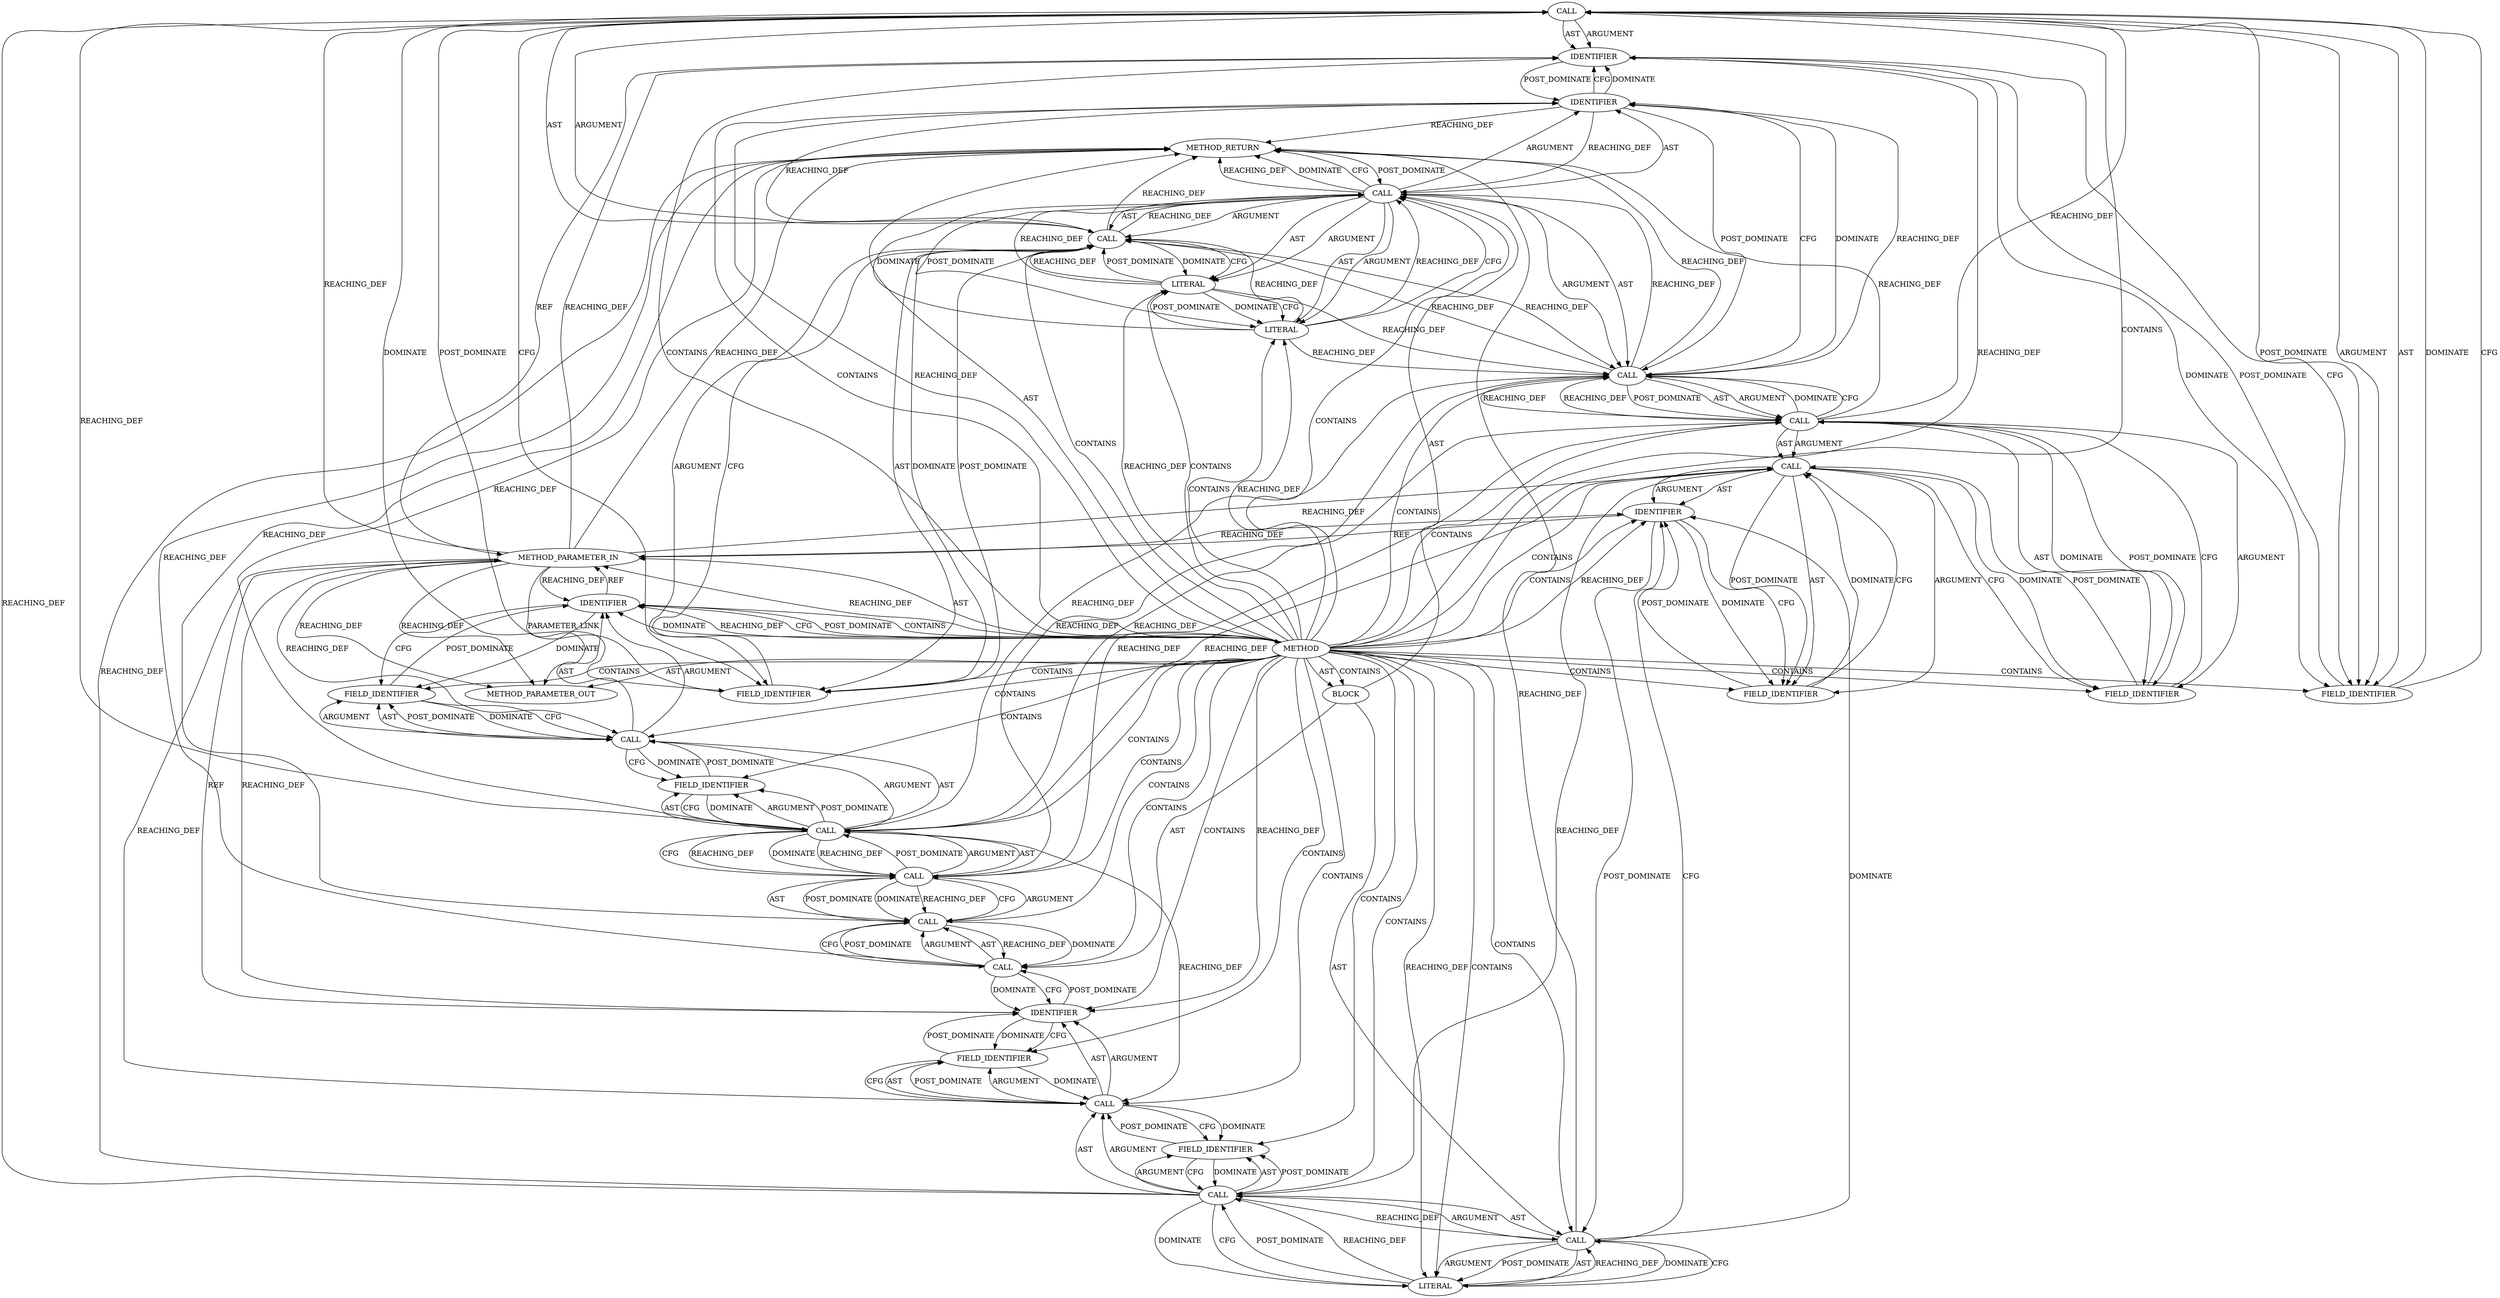 digraph {
  518 [label=CALL ORDER=1 ARGUMENT_INDEX=1 CODE="con->v2" COLUMN_NUMBER=45 METHOD_FULL_NAME="<operator>.indirectFieldAccess" LINE_NUMBER=227 TYPE_FULL_NAME="<empty>" DISPATCH_TYPE="STATIC_DISPATCH" SIGNATURE="" NAME="<operator>.indirectFieldAccess"]
  519 [label=IDENTIFIER ORDER=1 ARGUMENT_INDEX=1 CODE="con" COLUMN_NUMBER=45 LINE_NUMBER=227 TYPE_FULL_NAME="ceph_connection*" NAME="con"]
  509 [label=CALL ORDER=3 ARGUMENT_INDEX=-1 CODE="iov_iter_kvec(&con->v2.in_iter, ITER_DEST, con->v2.in_kvecs, 0, 0)" COLUMN_NUMBER=2 METHOD_FULL_NAME="iov_iter_kvec" LINE_NUMBER=227 TYPE_FULL_NAME="<empty>" DISPATCH_TYPE="STATIC_DISPATCH" SIGNATURE="" NAME="iov_iter_kvec"]
  517 [label=CALL ORDER=3 ARGUMENT_INDEX=3 CODE="con->v2.in_kvecs" COLUMN_NUMBER=45 METHOD_FULL_NAME="<operator>.fieldAccess" LINE_NUMBER=227 TYPE_FULL_NAME="<empty>" DISPATCH_TYPE="STATIC_DISPATCH" SIGNATURE="" NAME="<operator>.fieldAccess"]
  500 [label=FIELD_IDENTIFIER ORDER=2 ARGUMENT_INDEX=2 CODE="v2" COLUMN_NUMBER=26 LINE_NUMBER=224 CANONICAL_NAME="v2"]
  510 [label=CALL ORDER=1 ARGUMENT_INDEX=1 CODE="&con->v2.in_iter" COLUMN_NUMBER=16 METHOD_FULL_NAME="<operator>.addressOf" LINE_NUMBER=227 TYPE_FULL_NAME="<empty>" DISPATCH_TYPE="STATIC_DISPATCH" SIGNATURE="" NAME="<operator>.addressOf"]
  12997 [label=METHOD_PARAMETER_OUT ORDER=1 CODE="struct ceph_connection *con" IS_VARIADIC=false COLUMN_NUMBER=28 LINE_NUMBER=222 TYPE_FULL_NAME="ceph_connection*" EVALUATION_STRATEGY="BY_VALUE" INDEX=1 NAME="con"]
  522 [label=LITERAL ORDER=4 ARGUMENT_INDEX=4 CODE="0" COLUMN_NUMBER=63 LINE_NUMBER=227 TYPE_FULL_NAME="int"]
  511 [label=CALL ORDER=1 ARGUMENT_INDEX=1 CODE="con->v2.in_iter" COLUMN_NUMBER=17 METHOD_FULL_NAME="<operator>.fieldAccess" LINE_NUMBER=227 TYPE_FULL_NAME="<empty>" DISPATCH_TYPE="STATIC_DISPATCH" SIGNATURE="" NAME="<operator>.fieldAccess"]
  508 [label=LITERAL ORDER=2 ARGUMENT_INDEX=2 CODE="0" COLUMN_NUMBER=24 LINE_NUMBER=226 TYPE_FULL_NAME="int"]
  501 [label=FIELD_IDENTIFIER ORDER=2 ARGUMENT_INDEX=2 CODE="in_iter" COLUMN_NUMBER=26 LINE_NUMBER=224 CANONICAL_NAME="in_iter"]
  498 [label=CALL ORDER=1 ARGUMENT_INDEX=1 CODE="con->v2" COLUMN_NUMBER=26 METHOD_FULL_NAME="<operator>.indirectFieldAccess" LINE_NUMBER=224 TYPE_FULL_NAME="<empty>" DISPATCH_TYPE="STATIC_DISPATCH" SIGNATURE="" NAME="<operator>.indirectFieldAccess"]
  505 [label=IDENTIFIER ORDER=1 ARGUMENT_INDEX=1 CODE="con" COLUMN_NUMBER=2 LINE_NUMBER=226 TYPE_FULL_NAME="ceph_connection*" NAME="con"]
  507 [label=FIELD_IDENTIFIER ORDER=2 ARGUMENT_INDEX=2 CODE="in_kvec_cnt" COLUMN_NUMBER=2 LINE_NUMBER=226 CANONICAL_NAME="in_kvec_cnt"]
  495 [label=CALL ORDER=1 ARGUMENT_INDEX=1 CODE="iov_iter_count(&con->v2.in_iter)" COLUMN_NUMBER=10 METHOD_FULL_NAME="iov_iter_count" LINE_NUMBER=224 TYPE_FULL_NAME="<empty>" DISPATCH_TYPE="STATIC_DISPATCH" SIGNATURE="" NAME="iov_iter_count"]
  503 [label=CALL ORDER=1 ARGUMENT_INDEX=1 CODE="con->v2.in_kvec_cnt" COLUMN_NUMBER=2 METHOD_FULL_NAME="<operator>.fieldAccess" LINE_NUMBER=226 TYPE_FULL_NAME="<empty>" DISPATCH_TYPE="STATIC_DISPATCH" SIGNATURE="" NAME="<operator>.fieldAccess"]
  491 [label=METHOD COLUMN_NUMBER=1 LINE_NUMBER=222 COLUMN_NUMBER_END=1 IS_EXTERNAL=false SIGNATURE="void reset_in_kvecs (ceph_connection*)" NAME="reset_in_kvecs" AST_PARENT_TYPE="TYPE_DECL" AST_PARENT_FULL_NAME="file_code_old-a282a2f-decode_preamble-523.c:<global>" ORDER=7 CODE="static void reset_in_kvecs(struct ceph_connection *con)
{
	WARN_ON(iov_iter_count(&con->v2.in_iter));

	con->v2.in_kvec_cnt = 0;
	iov_iter_kvec(&con->v2.in_iter, ITER_DEST, con->v2.in_kvecs, 0, 0);
}" FULL_NAME="reset_in_kvecs" LINE_NUMBER_END=228 FILENAME="file_code_old-a282a2f-decode_preamble-523.c"]
  493 [label=BLOCK ORDER=2 ARGUMENT_INDEX=-1 CODE="{
	WARN_ON(iov_iter_count(&con->v2.in_iter));

	con->v2.in_kvec_cnt = 0;
	iov_iter_kvec(&con->v2.in_iter, ITER_DEST, con->v2.in_kvecs, 0, 0);
}" COLUMN_NUMBER=1 LINE_NUMBER=223 TYPE_FULL_NAME="void"]
  516 [label=IDENTIFIER ORDER=2 ARGUMENT_INDEX=2 CODE="ITER_DEST" COLUMN_NUMBER=34 LINE_NUMBER=227 TYPE_FULL_NAME="ANY" NAME="ITER_DEST"]
  504 [label=CALL ORDER=1 ARGUMENT_INDEX=1 CODE="con->v2" COLUMN_NUMBER=2 METHOD_FULL_NAME="<operator>.indirectFieldAccess" LINE_NUMBER=226 TYPE_FULL_NAME="<empty>" DISPATCH_TYPE="STATIC_DISPATCH" SIGNATURE="" NAME="<operator>.indirectFieldAccess"]
  515 [label=FIELD_IDENTIFIER ORDER=2 ARGUMENT_INDEX=2 CODE="in_iter" COLUMN_NUMBER=17 LINE_NUMBER=227 CANONICAL_NAME="in_iter"]
  524 [label=METHOD_RETURN ORDER=3 CODE="RET" COLUMN_NUMBER=1 LINE_NUMBER=222 TYPE_FULL_NAME="void" EVALUATION_STRATEGY="BY_VALUE"]
  513 [label=IDENTIFIER ORDER=1 ARGUMENT_INDEX=1 CODE="con" COLUMN_NUMBER=17 LINE_NUMBER=227 TYPE_FULL_NAME="ceph_connection*" NAME="con"]
  494 [label=CALL ORDER=1 ARGUMENT_INDEX=-1 CODE="WARN_ON(iov_iter_count(&con->v2.in_iter))" COLUMN_NUMBER=2 METHOD_FULL_NAME="WARN_ON" LINE_NUMBER=224 TYPE_FULL_NAME="<empty>" DISPATCH_TYPE="STATIC_DISPATCH" SIGNATURE="" NAME="WARN_ON"]
  496 [label=CALL ORDER=1 ARGUMENT_INDEX=1 CODE="&con->v2.in_iter" COLUMN_NUMBER=25 METHOD_FULL_NAME="<operator>.addressOf" LINE_NUMBER=224 TYPE_FULL_NAME="<empty>" DISPATCH_TYPE="STATIC_DISPATCH" SIGNATURE="" NAME="<operator>.addressOf"]
  523 [label=LITERAL ORDER=5 ARGUMENT_INDEX=5 CODE="0" COLUMN_NUMBER=66 LINE_NUMBER=227 TYPE_FULL_NAME="int"]
  506 [label=FIELD_IDENTIFIER ORDER=2 ARGUMENT_INDEX=2 CODE="v2" COLUMN_NUMBER=2 LINE_NUMBER=226 CANONICAL_NAME="v2"]
  514 [label=FIELD_IDENTIFIER ORDER=2 ARGUMENT_INDEX=2 CODE="v2" COLUMN_NUMBER=17 LINE_NUMBER=227 CANONICAL_NAME="v2"]
  520 [label=FIELD_IDENTIFIER ORDER=2 ARGUMENT_INDEX=2 CODE="v2" COLUMN_NUMBER=45 LINE_NUMBER=227 CANONICAL_NAME="v2"]
  492 [label=METHOD_PARAMETER_IN ORDER=1 CODE="struct ceph_connection *con" IS_VARIADIC=false COLUMN_NUMBER=28 LINE_NUMBER=222 TYPE_FULL_NAME="ceph_connection*" EVALUATION_STRATEGY="BY_VALUE" INDEX=1 NAME="con"]
  521 [label=FIELD_IDENTIFIER ORDER=2 ARGUMENT_INDEX=2 CODE="in_kvecs" COLUMN_NUMBER=45 LINE_NUMBER=227 CANONICAL_NAME="in_kvecs"]
  499 [label=IDENTIFIER ORDER=1 ARGUMENT_INDEX=1 CODE="con" COLUMN_NUMBER=26 LINE_NUMBER=224 TYPE_FULL_NAME="ceph_connection*" NAME="con"]
  512 [label=CALL ORDER=1 ARGUMENT_INDEX=1 CODE="con->v2" COLUMN_NUMBER=17 METHOD_FULL_NAME="<operator>.indirectFieldAccess" LINE_NUMBER=227 TYPE_FULL_NAME="<empty>" DISPATCH_TYPE="STATIC_DISPATCH" SIGNATURE="" NAME="<operator>.indirectFieldAccess"]
  502 [label=CALL ORDER=2 ARGUMENT_INDEX=-1 CODE="con->v2.in_kvec_cnt = 0" COLUMN_NUMBER=2 METHOD_FULL_NAME="<operator>.assignment" LINE_NUMBER=226 TYPE_FULL_NAME="<empty>" DISPATCH_TYPE="STATIC_DISPATCH" SIGNATURE="" NAME="<operator>.assignment"]
  497 [label=CALL ORDER=1 ARGUMENT_INDEX=1 CODE="con->v2.in_iter" COLUMN_NUMBER=26 METHOD_FULL_NAME="<operator>.fieldAccess" LINE_NUMBER=224 TYPE_FULL_NAME="<empty>" DISPATCH_TYPE="STATIC_DISPATCH" SIGNATURE="" NAME="<operator>.fieldAccess"]
  509 -> 510 [label=ARGUMENT ]
  491 -> 505 [label=REACHING_DEF VARIABLE=""]
  491 -> 507 [label=CONTAINS ]
  519 -> 520 [label=CFG ]
  518 -> 519 [label=ARGUMENT ]
  497 -> 496 [label=CFG ]
  502 -> 508 [label=AST ]
  515 -> 511 [label=CFG ]
  491 -> 12997 [label=AST ]
  518 -> 521 [label=CFG ]
  496 -> 497 [label=POST_DOMINATE ]
  510 -> 509 [label=REACHING_DEF VARIABLE="&con->v2.in_iter"]
  491 -> 518 [label=CONTAINS ]
  497 -> 498 [label=ARGUMENT ]
  498 -> 499 [label=AST ]
  491 -> 514 [label=CONTAINS ]
  521 -> 517 [label=CFG ]
  505 -> 492 [label=REF ]
  510 -> 511 [label=POST_DOMINATE ]
  508 -> 503 [label=POST_DOMINATE ]
  510 -> 516 [label=CFG ]
  503 -> 508 [label=DOMINATE ]
  518 -> 520 [label=POST_DOMINATE ]
  504 -> 507 [label=DOMINATE ]
  499 -> 500 [label=CFG ]
  491 -> 498 [label=CONTAINS ]
  512 -> 514 [label=ARGUMENT ]
  501 -> 497 [label=CFG ]
  495 -> 496 [label=ARGUMENT ]
  511 -> 518 [label=REACHING_DEF VARIABLE="con->v2.in_iter"]
  519 -> 492 [label=REF ]
  511 -> 524 [label=REACHING_DEF VARIABLE="con->v2.in_iter"]
  507 -> 503 [label=CFG ]
  515 -> 511 [label=DOMINATE ]
  502 -> 508 [label=ARGUMENT ]
  509 -> 522 [label=AST ]
  517 -> 522 [label=DOMINATE ]
  503 -> 502 [label=REACHING_DEF VARIABLE="con->v2.in_kvec_cnt"]
  504 -> 505 [label=AST ]
  492 -> 524 [label=REACHING_DEF VARIABLE="con"]
  503 -> 512 [label=REACHING_DEF VARIABLE="con->v2.in_kvec_cnt"]
  491 -> 496 [label=CONTAINS ]
  516 -> 510 [label=POST_DOMINATE ]
  491 -> 492 [label=AST ]
  519 -> 520 [label=DOMINATE ]
  511 -> 515 [label=ARGUMENT ]
  517 -> 510 [label=REACHING_DEF VARIABLE="con->v2.in_kvecs"]
  497 -> 501 [label=ARGUMENT ]
  518 -> 519 [label=AST ]
  517 -> 522 [label=CFG ]
  511 -> 512 [label=ARGUMENT ]
  509 -> 523 [label=POST_DOMINATE ]
  516 -> 519 [label=CFG ]
  510 -> 511 [label=AST ]
  491 -> 520 [label=CONTAINS ]
  498 -> 501 [label=CFG ]
  514 -> 512 [label=DOMINATE ]
  491 -> 499 [label=REACHING_DEF VARIABLE=""]
  509 -> 517 [label=ARGUMENT ]
  493 -> 494 [label=AST ]
  497 -> 501 [label=POST_DOMINATE ]
  492 -> 513 [label=REACHING_DEF VARIABLE="con"]
  517 -> 521 [label=POST_DOMINATE ]
  509 -> 524 [label=REACHING_DEF VARIABLE="iov_iter_kvec(&con->v2.in_iter, ITER_DEST, con->v2.in_kvecs, 0, 0)"]
  511 -> 515 [label=AST ]
  497 -> 501 [label=AST ]
  516 -> 517 [label=REACHING_DEF VARIABLE="ITER_DEST"]
  496 -> 510 [label=REACHING_DEF VARIABLE="&con->v2.in_iter"]
  491 -> 523 [label=REACHING_DEF VARIABLE=""]
  508 -> 502 [label=REACHING_DEF VARIABLE="0"]
  498 -> 501 [label=DOMINATE ]
  495 -> 496 [label=AST ]
  497 -> 496 [label=REACHING_DEF VARIABLE="con->v2.in_iter"]
  497 -> 496 [label=REACHING_DEF VARIABLE="con->v2.in_iter"]
  522 -> 509 [label=REACHING_DEF VARIABLE="0"]
  504 -> 507 [label=CFG ]
  513 -> 514 [label=DOMINATE ]
  517 -> 518 [label=AST ]
  512 -> 515 [label=DOMINATE ]
  491 -> 512 [label=CONTAINS ]
  491 -> 508 [label=REACHING_DEF VARIABLE=""]
  505 -> 506 [label=DOMINATE ]
  520 -> 519 [label=POST_DOMINATE ]
  491 -> 516 [label=REACHING_DEF VARIABLE=""]
  516 -> 519 [label=DOMINATE ]
  522 -> 510 [label=REACHING_DEF VARIABLE="0"]
  491 -> 515 [label=CONTAINS ]
  522 -> 517 [label=REACHING_DEF VARIABLE="0"]
  509 -> 523 [label=AST ]
  494 -> 495 [label=POST_DOMINATE ]
  494 -> 524 [label=REACHING_DEF VARIABLE="WARN_ON(iov_iter_count(&con->v2.in_iter))"]
  524 -> 509 [label=POST_DOMINATE ]
  513 -> 514 [label=CFG ]
  497 -> 512 [label=REACHING_DEF VARIABLE="con->v2.in_iter"]
  521 -> 517 [label=DOMINATE ]
  501 -> 497 [label=DOMINATE ]
  505 -> 506 [label=CFG ]
  506 -> 505 [label=POST_DOMINATE ]
  509 -> 517 [label=AST ]
  523 -> 509 [label=REACHING_DEF VARIABLE="0"]
  518 -> 521 [label=DOMINATE ]
  491 -> 502 [label=CONTAINS ]
  495 -> 494 [label=REACHING_DEF VARIABLE="iov_iter_count(&con->v2.in_iter)"]
  492 -> 498 [label=REACHING_DEF VARIABLE="con"]
  510 -> 517 [label=REACHING_DEF VARIABLE="&con->v2.in_iter"]
  491 -> 522 [label=CONTAINS ]
  494 -> 495 [label=ARGUMENT ]
  495 -> 494 [label=DOMINATE ]
  504 -> 505 [label=ARGUMENT ]
  496 -> 495 [label=DOMINATE ]
  502 -> 503 [label=ARGUMENT ]
  493 -> 509 [label=AST ]
  523 -> 509 [label=CFG ]
  497 -> 518 [label=REACHING_DEF VARIABLE="con->v2.in_iter"]
  491 -> 521 [label=CONTAINS ]
  508 -> 502 [label=DOMINATE ]
  517 -> 524 [label=REACHING_DEF VARIABLE="con->v2.in_kvecs"]
  491 -> 497 [label=CONTAINS ]
  517 -> 521 [label=AST ]
  499 -> 500 [label=DOMINATE ]
  517 -> 518 [label=ARGUMENT ]
  513 -> 502 [label=POST_DOMINATE ]
  497 -> 510 [label=REACHING_DEF VARIABLE="con->v2.in_iter"]
  518 -> 520 [label=ARGUMENT ]
  511 -> 510 [label=DOMINATE ]
  497 -> 498 [label=AST ]
  510 -> 511 [label=ARGUMENT ]
  507 -> 504 [label=POST_DOMINATE ]
  496 -> 495 [label=CFG ]
  502 -> 508 [label=POST_DOMINATE ]
  509 -> 516 [label=AST ]
  493 -> 502 [label=AST ]
  505 -> 494 [label=POST_DOMINATE ]
  503 -> 507 [label=AST ]
  491 -> 493 [label=AST ]
  513 -> 492 [label=REF ]
  520 -> 518 [label=DOMINATE ]
  503 -> 508 [label=CFG ]
  492 -> 512 [label=REACHING_DEF VARIABLE="con"]
  491 -> 506 [label=CONTAINS ]
  512 -> 514 [label=POST_DOMINATE ]
  491 -> 492 [label=REACHING_DEF VARIABLE=""]
  491 -> 517 [label=CONTAINS ]
  495 -> 496 [label=POST_DOMINATE ]
  491 -> 522 [label=REACHING_DEF VARIABLE=""]
  509 -> 524 [label=DOMINATE ]
  497 -> 504 [label=REACHING_DEF VARIABLE="con->v2.in_iter"]
  509 -> 516 [label=ARGUMENT ]
  503 -> 518 [label=REACHING_DEF VARIABLE="con->v2.in_kvec_cnt"]
  509 -> 523 [label=ARGUMENT ]
  506 -> 504 [label=DOMINATE ]
  492 -> 499 [label=REACHING_DEF VARIABLE="con"]
  498 -> 499 [label=ARGUMENT ]
  491 -> 493 [label=CONTAINS ]
  492 -> 504 [label=REACHING_DEF VARIABLE="con"]
  502 -> 524 [label=REACHING_DEF VARIABLE="con->v2.in_kvec_cnt = 0"]
  512 -> 513 [label=AST ]
  508 -> 503 [label=REACHING_DEF VARIABLE="0"]
  491 -> 519 [label=REACHING_DEF VARIABLE=""]
  491 -> 500 [label=CONTAINS ]
  515 -> 512 [label=POST_DOMINATE ]
  494 -> 505 [label=CFG ]
  507 -> 503 [label=DOMINATE ]
  512 -> 513 [label=ARGUMENT ]
  497 -> 511 [label=REACHING_DEF VARIABLE="con->v2.in_iter"]
  517 -> 509 [label=REACHING_DEF VARIABLE="con->v2.in_kvecs"]
  502 -> 513 [label=DOMINATE ]
  510 -> 516 [label=DOMINATE ]
  492 -> 518 [label=REACHING_DEF VARIABLE="con"]
  523 -> 517 [label=REACHING_DEF VARIABLE="0"]
  491 -> 516 [label=CONTAINS ]
  523 -> 510 [label=REACHING_DEF VARIABLE="0"]
  516 -> 509 [label=REACHING_DEF VARIABLE="ITER_DEST"]
  501 -> 498 [label=POST_DOMINATE ]
  491 -> 503 [label=CONTAINS ]
  511 -> 515 [label=POST_DOMINATE ]
  512 -> 515 [label=CFG ]
  491 -> 524 [label=AST ]
  498 -> 500 [label=ARGUMENT ]
  495 -> 524 [label=REACHING_DEF VARIABLE="iov_iter_count(&con->v2.in_iter)"]
  491 -> 494 [label=CONTAINS ]
  496 -> 497 [label=ARGUMENT ]
  502 -> 503 [label=AST ]
  492 -> 505 [label=REACHING_DEF VARIABLE="con"]
  517 -> 521 [label=ARGUMENT ]
  509 -> 510 [label=AST ]
  511 -> 512 [label=AST ]
  491 -> 495 [label=CONTAINS ]
  503 -> 507 [label=POST_DOMINATE ]
  512 -> 514 [label=AST ]
  511 -> 510 [label=CFG ]
  519 -> 516 [label=POST_DOMINATE ]
  491 -> 501 [label=CONTAINS ]
  498 -> 500 [label=AST ]
  496 -> 497 [label=AST ]
  491 -> 511 [label=CONTAINS ]
  503 -> 504 [label=AST ]
  520 -> 518 [label=CFG ]
  504 -> 506 [label=AST ]
  522 -> 523 [label=DOMINATE ]
  502 -> 513 [label=CFG ]
  516 -> 510 [label=REACHING_DEF VARIABLE="ITER_DEST"]
  510 -> 524 [label=REACHING_DEF VARIABLE="&con->v2.in_iter"]
  491 -> 504 [label=CONTAINS ]
  504 -> 506 [label=POST_DOMINATE ]
  491 -> 509 [label=CONTAINS ]
  491 -> 510 [label=CONTAINS ]
  492 -> 12997 [label=REACHING_DEF VARIABLE="con"]
  492 -> 12997 [label=REACHING_DEF VARIABLE="con"]
  494 -> 495 [label=AST ]
  500 -> 498 [label=DOMINATE ]
  491 -> 499 [label=CFG ]
  508 -> 502 [label=CFG ]
  491 -> 499 [label=DOMINATE ]
  504 -> 506 [label=ARGUMENT ]
  499 -> 492 [label=REF ]
  500 -> 499 [label=POST_DOMINATE ]
  522 -> 523 [label=CFG ]
  499 -> 491 [label=POST_DOMINATE ]
  491 -> 499 [label=CONTAINS ]
  514 -> 513 [label=POST_DOMINATE ]
  492 -> 519 [label=REACHING_DEF VARIABLE="con"]
  494 -> 505 [label=DOMINATE ]
  522 -> 517 [label=POST_DOMINATE ]
  498 -> 500 [label=POST_DOMINATE ]
  518 -> 520 [label=AST ]
  516 -> 524 [label=REACHING_DEF VARIABLE="ITER_DEST"]
  497 -> 524 [label=REACHING_DEF VARIABLE="con->v2.in_iter"]
  509 -> 522 [label=ARGUMENT ]
  503 -> 504 [label=ARGUMENT ]
  491 -> 523 [label=CONTAINS ]
  521 -> 518 [label=POST_DOMINATE ]
  496 -> 511 [label=REACHING_DEF VARIABLE="&con->v2.in_iter"]
  491 -> 508 [label=CONTAINS ]
  514 -> 512 [label=CFG ]
  506 -> 504 [label=CFG ]
  492 -> 12997 [label=PARAMETER_LINK ]
  509 -> 524 [label=CFG ]
  495 -> 494 [label=CFG ]
  491 -> 513 [label=CONTAINS ]
  491 -> 505 [label=CONTAINS ]
  491 -> 513 [label=REACHING_DEF VARIABLE=""]
  503 -> 507 [label=ARGUMENT ]
  497 -> 496 [label=DOMINATE ]
  496 -> 495 [label=REACHING_DEF VARIABLE="&con->v2.in_iter"]
  503 -> 524 [label=REACHING_DEF VARIABLE="con->v2.in_kvec_cnt"]
  523 -> 509 [label=DOMINATE ]
  491 -> 519 [label=CONTAINS ]
  500 -> 498 [label=CFG ]
  523 -> 522 [label=POST_DOMINATE ]
  511 -> 510 [label=REACHING_DEF VARIABLE="con->v2.in_iter"]
  511 -> 510 [label=REACHING_DEF VARIABLE="con->v2.in_iter"]
}
